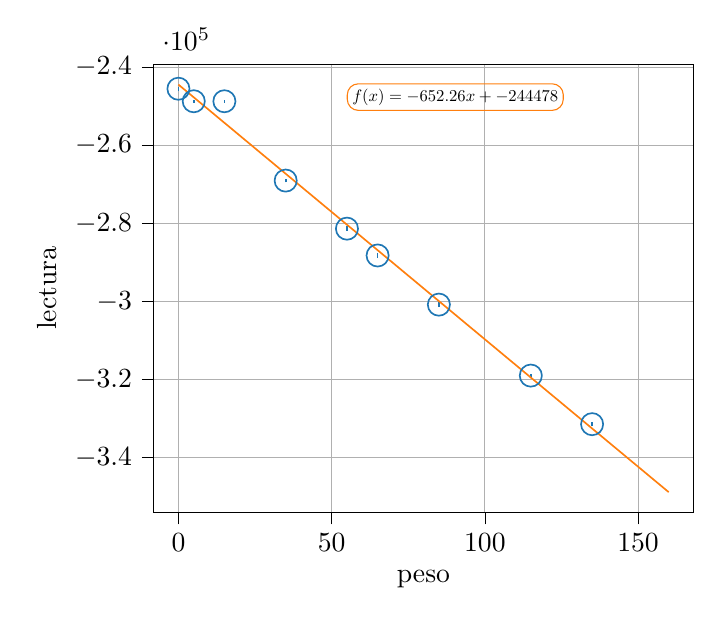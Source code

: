 % This file was created with tikzplotlib v0.10.1.
\begin{tikzpicture}

\definecolor{darkgray176}{RGB}{176,176,176}
\definecolor{darkorange25512714}{RGB}{255,127,14}
\definecolor{steelblue31119180}{RGB}{31,119,180}

\begin{axis}[
tick align=outside,
tick pos=left,
x grid style={darkgray176},
xlabel={peso},
xmajorgrids,
xmin=-8.105, xmax=168.005,
xtick style={color=black},
y grid style={darkgray176},
ylabel={lectura},
ymajorgrids,
ymin=-354056.919, ymax=-239259.73,
ytick style={color=black}
]
\path [draw=steelblue31119180, semithick]
(axis cs:-0.1,-245541)
--(axis cs:0.1,-245541);

\path [draw=steelblue31119180, semithick]
(axis cs:4.9,-248746)
--(axis cs:5.1,-248746);

\path [draw=steelblue31119180, semithick]
(axis cs:14.9,-248746)
--(axis cs:15.1,-248746);

\path [draw=steelblue31119180, semithick]
(axis cs:34.9,-269060)
--(axis cs:35.1,-269060);

\path [draw=steelblue31119180, semithick]
(axis cs:54.9,-281369)
--(axis cs:55.1,-281369);

\path [draw=steelblue31119180, semithick]
(axis cs:64.9,-288236)
--(axis cs:65.1,-288236);

\path [draw=steelblue31119180, semithick]
(axis cs:84.9,-300825)
--(axis cs:85.1,-300825);

\path [draw=steelblue31119180, semithick]
(axis cs:114.9,-318996)
--(axis cs:115.1,-318996);

\path [draw=steelblue31119180, semithick]
(axis cs:134.9,-331432)
--(axis cs:135.1,-331432);

\path [draw=steelblue31119180, semithick]
(axis cs:0,-246056)
--(axis cs:0,-245026);

\path [draw=steelblue31119180, semithick]
(axis cs:5,-249192)
--(axis cs:5,-248300);

\path [draw=steelblue31119180, semithick]
(axis cs:15,-249192)
--(axis cs:15,-248300);

\path [draw=steelblue31119180, semithick]
(axis cs:35,-269495)
--(axis cs:35,-268625);

\path [draw=steelblue31119180, semithick]
(axis cs:55,-281950)
--(axis cs:55,-280788);

\path [draw=steelblue31119180, semithick]
(axis cs:65,-288899)
--(axis cs:65,-287573);

\path [draw=steelblue31119180, semithick]
(axis cs:85,-301490)
--(axis cs:85,-300160);

\path [draw=steelblue31119180, semithick]
(axis cs:115,-319486)
--(axis cs:115,-318506);

\path [draw=steelblue31119180, semithick]
(axis cs:135,-331954)
--(axis cs:135,-330910);

\addplot [semithick, darkorange25512714]
table {%
0 -244477.784
1.006 -245134.143
2.013 -245790.502
3.019 -246446.861
4.025 -247103.22
5.031 -247759.579
6.038 -248415.938
7.044 -249072.297
8.05 -249728.656
9.057 -250385.015
10.063 -251041.374
11.069 -251697.733
12.075 -252354.092
13.082 -253010.451
14.088 -253666.81
15.094 -254323.169
16.101 -254979.528
17.107 -255635.887
18.113 -256292.246
19.119 -256948.605
20.126 -257604.964
21.132 -258261.323
22.138 -258917.682
23.145 -259574.041
24.151 -260230.4
25.157 -260886.759
26.164 -261543.118
27.17 -262199.477
28.176 -262855.836
29.182 -263512.195
30.189 -264168.554
31.195 -264824.913
32.201 -265481.272
33.208 -266137.631
34.214 -266793.99
35.22 -267450.349
36.226 -268106.708
37.233 -268763.067
38.239 -269419.426
39.245 -270075.785
40.252 -270732.144
41.258 -271388.503
42.264 -272044.862
43.27 -272701.221
44.277 -273357.58
45.283 -274013.939
46.289 -274670.298
47.296 -275326.657
48.302 -275983.016
49.308 -276639.375
50.314 -277295.734
51.321 -277952.093
52.327 -278608.452
53.333 -279264.811
54.34 -279921.17
55.346 -280577.529
56.352 -281233.888
57.358 -281890.247
58.365 -282546.606
59.371 -283202.965
60.377 -283859.324
61.384 -284515.683
62.39 -285172.042
63.396 -285828.401
64.403 -286484.76
65.409 -287141.119
66.415 -287797.478
67.421 -288453.837
68.428 -289110.196
69.434 -289766.555
70.44 -290422.914
71.447 -291079.273
72.453 -291735.632
73.459 -292391.991
74.465 -293048.35
75.472 -293704.709
76.478 -294361.068
77.484 -295017.427
78.491 -295673.786
79.497 -296330.145
80.503 -296986.504
81.509 -297642.863
82.516 -298299.222
83.522 -298955.581
84.528 -299611.94
85.535 -300268.299
86.541 -300924.658
87.547 -301581.017
88.553 -302237.376
89.56 -302893.735
90.566 -303550.094
91.572 -304206.453
92.579 -304862.812
93.585 -305519.171
94.591 -306175.53
95.597 -306831.889
96.604 -307488.248
97.61 -308144.607
98.616 -308800.966
99.623 -309457.325
100.629 -310113.684
101.635 -310770.043
102.642 -311426.402
103.648 -312082.761
104.654 -312739.12
105.66 -313395.479
106.667 -314051.838
107.673 -314708.197
108.679 -315364.556
109.686 -316020.915
110.692 -316677.274
111.698 -317333.633
112.704 -317989.992
113.711 -318646.351
114.717 -319302.71
115.723 -319959.069
116.73 -320615.428
117.736 -321271.787
118.742 -321928.146
119.748 -322584.505
120.755 -323240.864
121.761 -323897.223
122.767 -324553.582
123.774 -325209.941
124.78 -325866.3
125.786 -326522.659
126.792 -327179.018
127.799 -327835.377
128.805 -328491.736
129.811 -329148.095
130.818 -329804.454
131.824 -330460.813
132.83 -331117.172
133.836 -331773.531
134.843 -332429.89
135.849 -333086.249
136.855 -333742.608
137.862 -334398.967
138.868 -335055.326
139.874 -335711.685
140.881 -336368.044
141.887 -337024.403
142.893 -337680.762
143.899 -338337.121
144.906 -338993.48
145.912 -339649.839
146.918 -340306.198
147.925 -340962.557
148.931 -341618.916
149.937 -342275.275
150.943 -342931.634
151.95 -343587.993
152.956 -344244.352
153.962 -344900.711
154.969 -345557.07
155.975 -346213.429
156.981 -346869.788
157.987 -347526.147
158.994 -348182.506
160 -348838.865
};
\addplot [semithick, steelblue31119180, mark=o, mark size=4, mark options={solid,fill opacity=0}, only marks]
table {%
0 -245541
5 -248746
15 -248746
35 -269060
55 -281369
65 -288236
85 -300825
115 -318996
135 -331432
};
\draw (axis cs:55,-248746) node[
  scale=0.6,
  fill=none,
  draw=darkorange25512714,
  line width=0.4pt,
  inner sep=3pt,
  rounded corners,
  anchor=base west,
  text=black,
  rotate=0.0
]{$f(x)=-652.26x+-244478$};
\end{axis}

\end{tikzpicture}
